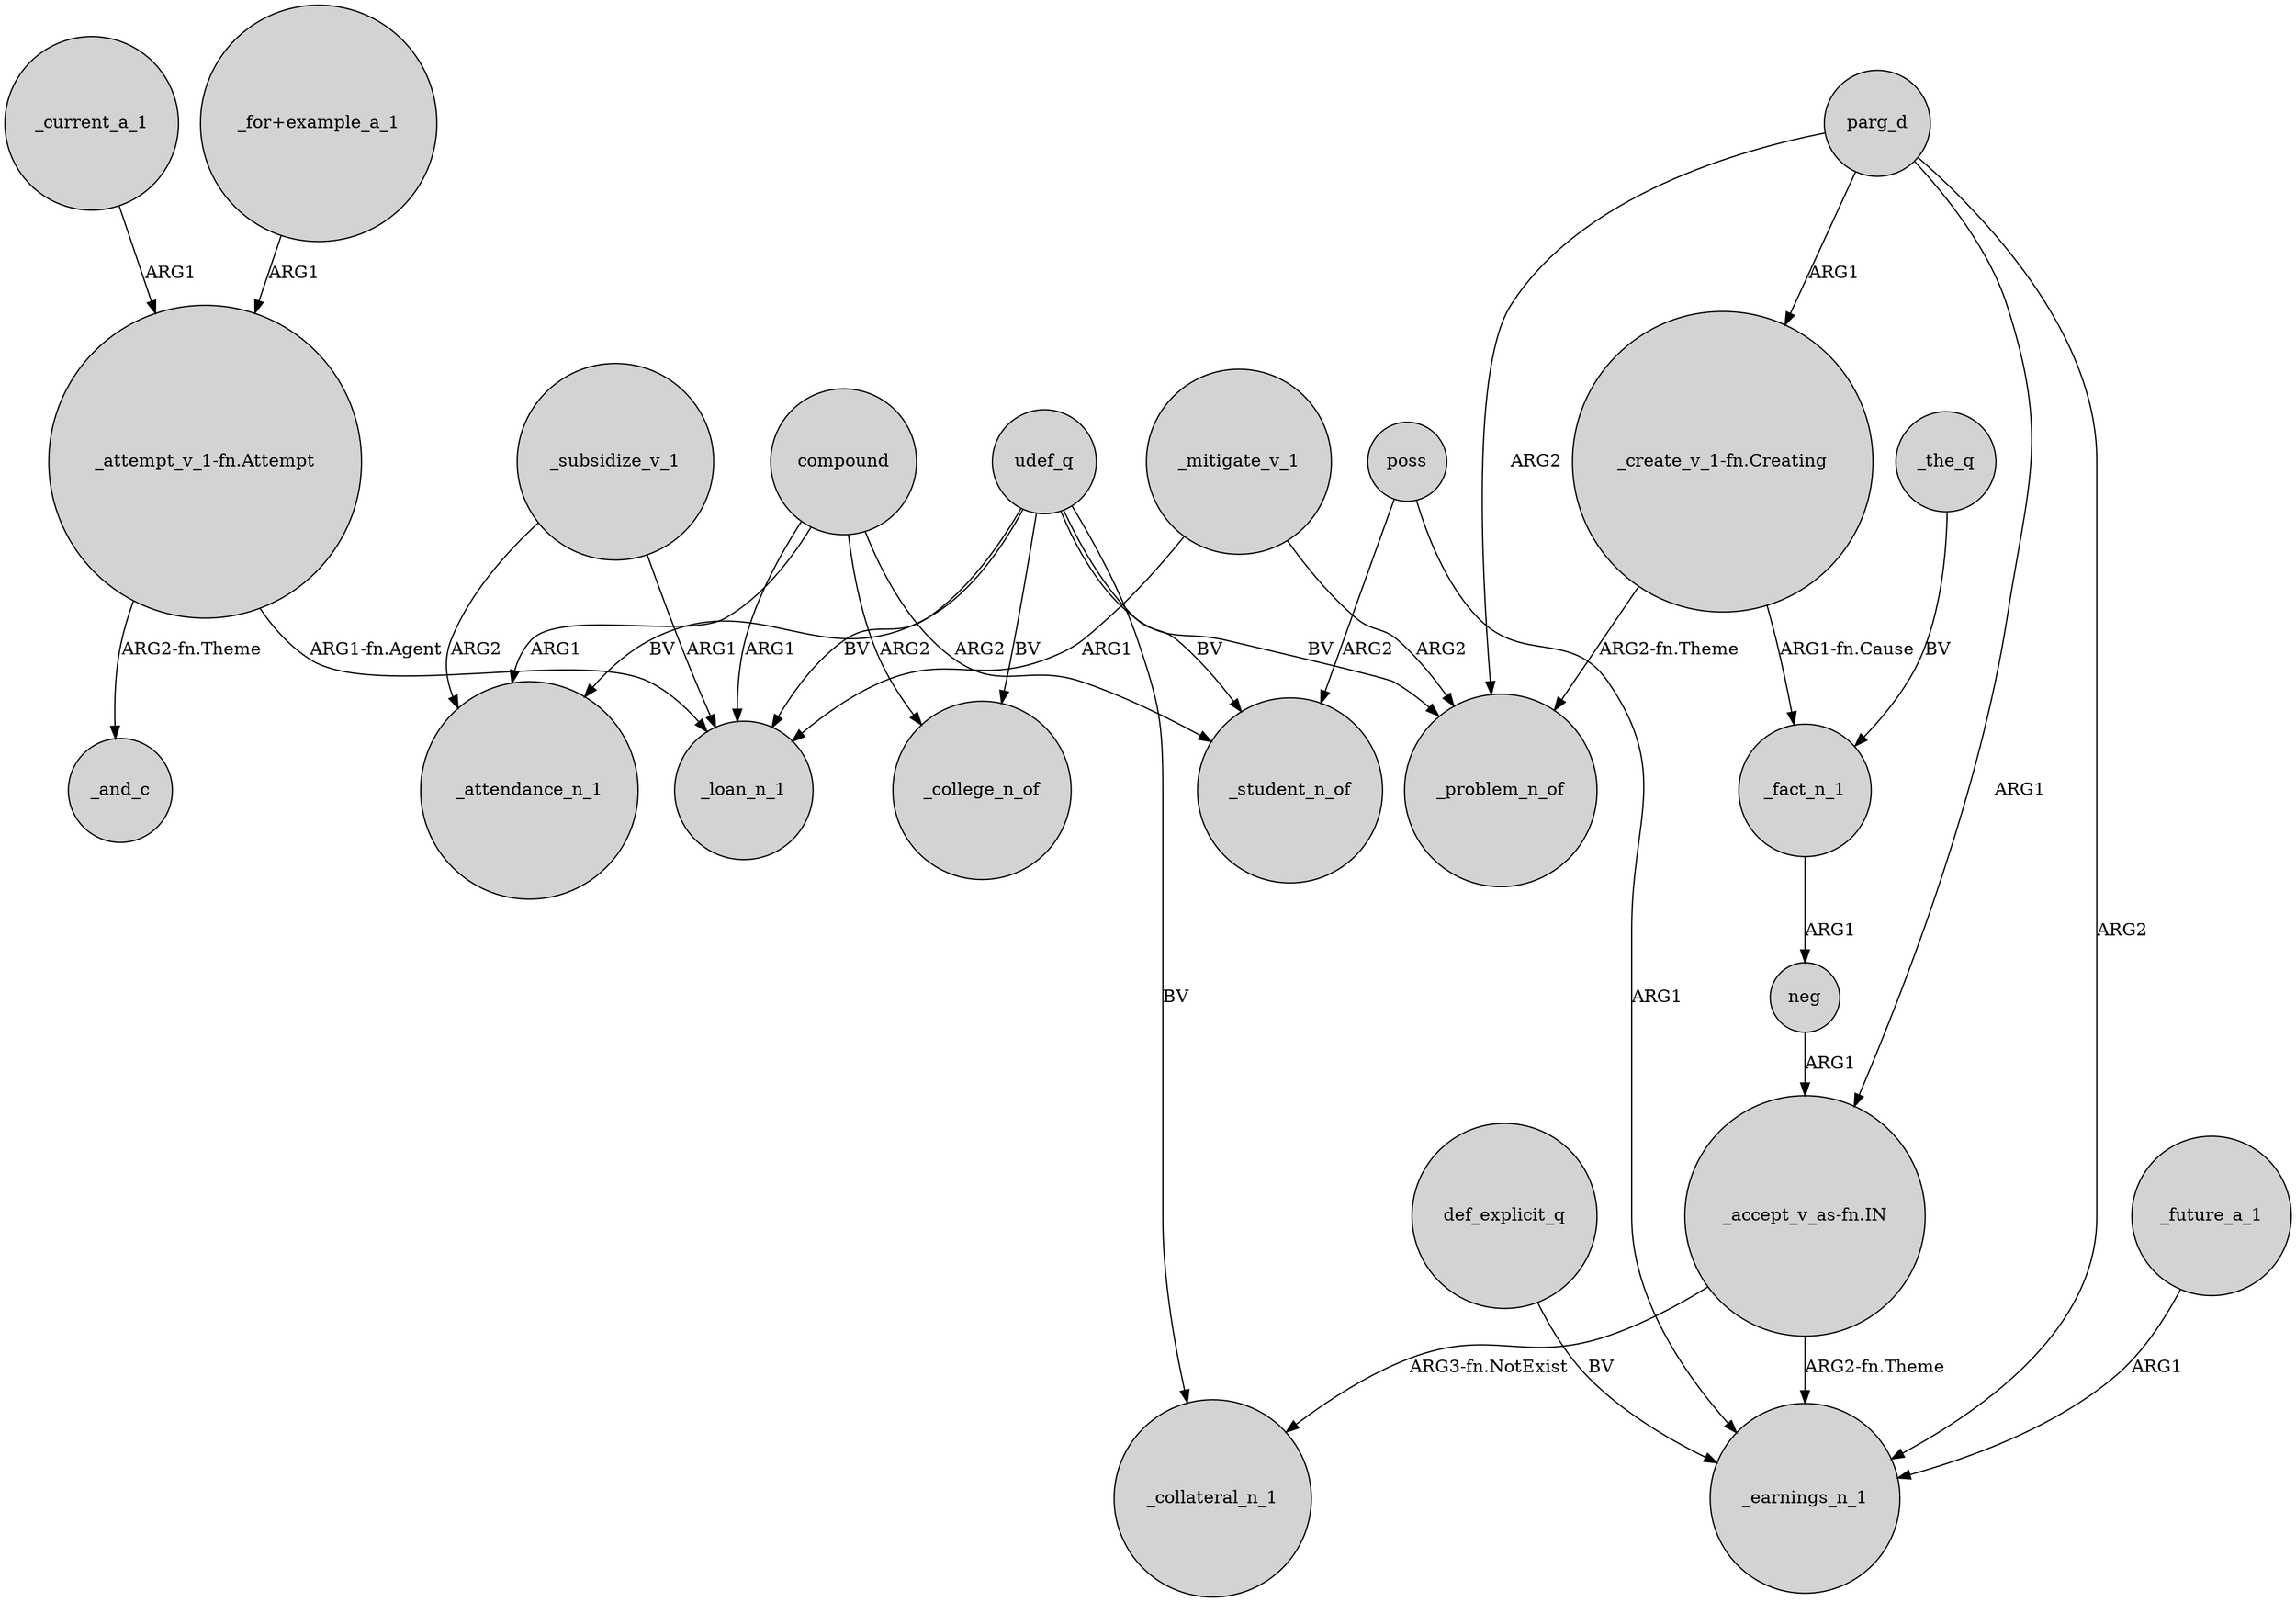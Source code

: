 digraph {
	node [shape=circle style=filled]
	udef_q -> _attendance_n_1 [label=BV]
	"_accept_v_as-fn.IN" -> _collateral_n_1 [label="ARG3-fn.NotExist"]
	"_attempt_v_1-fn.Attempt" -> _loan_n_1 [label="ARG1-fn.Agent"]
	poss -> _student_n_of [label=ARG2]
	_subsidize_v_1 -> _attendance_n_1 [label=ARG2]
	udef_q -> _student_n_of [label=BV]
	_current_a_1 -> "_attempt_v_1-fn.Attempt" [label=ARG1]
	udef_q -> _collateral_n_1 [label=BV]
	"_attempt_v_1-fn.Attempt" -> _and_c [label="ARG2-fn.Theme"]
	_subsidize_v_1 -> _loan_n_1 [label=ARG1]
	_future_a_1 -> _earnings_n_1 [label=ARG1]
	parg_d -> "_accept_v_as-fn.IN" [label=ARG1]
	udef_q -> _problem_n_of [label=BV]
	_mitigate_v_1 -> _problem_n_of [label=ARG2]
	compound -> _attendance_n_1 [label=ARG1]
	"_create_v_1-fn.Creating" -> _fact_n_1 [label="ARG1-fn.Cause"]
	neg -> "_accept_v_as-fn.IN" [label=ARG1]
	compound -> _college_n_of [label=ARG2]
	parg_d -> _problem_n_of [label=ARG2]
	compound -> _loan_n_1 [label=ARG1]
	_the_q -> _fact_n_1 [label=BV]
	parg_d -> _earnings_n_1 [label=ARG2]
	udef_q -> _college_n_of [label=BV]
	"_for+example_a_1" -> "_attempt_v_1-fn.Attempt" [label=ARG1]
	poss -> _earnings_n_1 [label=ARG1]
	_fact_n_1 -> neg [label=ARG1]
	"_create_v_1-fn.Creating" -> _problem_n_of [label="ARG2-fn.Theme"]
	parg_d -> "_create_v_1-fn.Creating" [label=ARG1]
	def_explicit_q -> _earnings_n_1 [label=BV]
	"_accept_v_as-fn.IN" -> _earnings_n_1 [label="ARG2-fn.Theme"]
	udef_q -> _loan_n_1 [label=BV]
	_mitigate_v_1 -> _loan_n_1 [label=ARG1]
	compound -> _student_n_of [label=ARG2]
}
